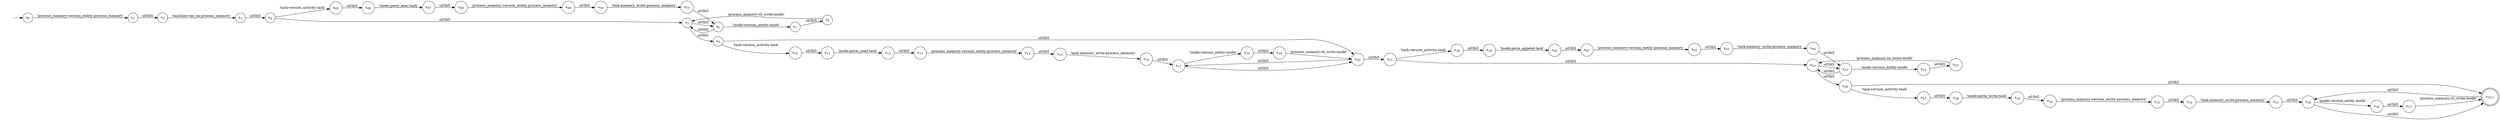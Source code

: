 digraph NFA {
    rankdir = LR;
    I [style = invis];
    I -> S0;
    S0 [label = <s<sub>0</sub>>, shape = circle];
    S1 [label = <s<sub>1</sub>>, shape = circle];
    S2 [label = <s<sub>2</sub>>, shape = circle];
    S3 [label = <s<sub>3</sub>>, shape = circle];
    S4 [label = <s<sub>4</sub>>, shape = circle];
    S5 [label = <s<sub>5</sub>>, shape = circle];
    S6 [label = <s<sub>6</sub>>, shape = circle];
    S6 -> S5 [label = "\u03b5"];
    S7 [label = <s<sub>7</sub>>, shape = circle];
    S8 [label = <s<sub>8</sub>>, shape = circle];
    S8 -> S5 [label = "'process_memory-sh_write-inode'"];
    S7 -> S8 [label = "\u03b5"];
    S6 -> S7 [label = "'inode-version_entity-inode'"];
    S5 -> S6 [label = "\u03b5"];
    S9 [label = <s<sub>9</sub>>, shape = circle];
    S10 [label = <s<sub>10</sub>>, shape = circle];
    S11 [label = <s<sub>11</sub>>, shape = circle];
    S12 [label = <s<sub>12</sub>>, shape = circle];
    S13 [label = <s<sub>13</sub>>, shape = circle];
    S14 [label = <s<sub>14</sub>>, shape = circle];
    S15 [label = <s<sub>15</sub>>, shape = circle];
    S16 [label = <s<sub>16</sub>>, shape = circle];
    S17 [label = <s<sub>17</sub>>, shape = circle];
    S18 [label = <s<sub>18</sub>>, shape = circle];
    S19 [label = <s<sub>19</sub>>, shape = circle];
    S20 [label = <s<sub>20</sub>>, shape = circle];
    S21 [label = <s<sub>21</sub>>, shape = circle];
    S22 [label = <s<sub>22</sub>>, shape = circle];
    S23 [label = <s<sub>23</sub>>, shape = circle];
    S23 -> S22 [label = "\u03b5"];
    S24 [label = <s<sub>24</sub>>, shape = circle];
    S25 [label = <s<sub>25</sub>>, shape = circle];
    S25 -> S22 [label = "'process_memory-sh_write-inode'"];
    S24 -> S25 [label = "\u03b5"];
    S23 -> S24 [label = "'inode-version_entity-inode'"];
    S22 -> S23 [label = "\u03b5"];
    S26 [label = <s<sub>26</sub>>, shape = circle];
    S27 [label = <s<sub>27</sub>>, shape = circle];
    S28 [label = <s<sub>28</sub>>, shape = circle];
    S29 [label = <s<sub>29</sub>>, shape = circle];
    S30 [label = <s<sub>30</sub>>, shape = circle];
    S31 [label = <s<sub>31</sub>>, shape = circle];
    S32 [label = <s<sub>32</sub>>, shape = circle];
    S33 [label = <s<sub>33</sub>>, shape = circle];
    S34 [label = <s<sub>34</sub>>, shape = circle];
    S35 [label = <s<sub>35,1</sub>>, shape = circle, peripheries = 2];
    S35 -> S34 [label = "\u03b5"];
    S34 -> S35 [label = "\u03b5"];
    S36 [label = <s<sub>36</sub>>, shape = circle];
    S37 [label = <s<sub>37</sub>>, shape = circle];
    S37 -> S35 [label = "'process_memory-sh_write-inode'"];
    S36 -> S37 [label = "\u03b5"];
    S34 -> S36 [label = "'inode-version_entity-inode'"];
    S33 -> S34 [label = "\u03b5"];
    S32 -> S33 [label = "'task-memory_write-process_memory'"];
    S31 -> S32 [label = "\u03b5"];
    S30 -> S31 [label = "'process_memory-version_entity-process_memory'"];
    S29 -> S30 [label = "\u03b5"];
    S28 -> S29 [label = "'inode-perm_write-task'"];
    S27 -> S28 [label = "\u03b5"];
    S26 -> S27 [label = "'task-version_activity-task'"];
    S26 -> S35 [label = "\u03b5"];
    S22 -> S26 [label = "\u03b5"];
    S21 -> S22 [label = "\u03b5"];
    S38 [label = <s<sub>38</sub>>, shape = circle];
    S39 [label = <s<sub>39</sub>>, shape = circle];
    S40 [label = <s<sub>40</sub>>, shape = circle];
    S41 [label = <s<sub>41</sub>>, shape = circle];
    S42 [label = <s<sub>42</sub>>, shape = circle];
    S43 [label = <s<sub>43</sub>>, shape = circle];
    S44 [label = <s<sub>44</sub>>, shape = circle];
    S44 -> S23 [label = "\u03b5"];
    S43 -> S44 [label = "'task-memory_write-process_memory'"];
    S42 -> S43 [label = "\u03b5"];
    S41 -> S42 [label = "'process_memory-version_entity-process_memory'"];
    S40 -> S41 [label = "\u03b5"];
    S39 -> S40 [label = "'inode-perm_append-task'"];
    S38 -> S39 [label = "\u03b5"];
    S21 -> S38 [label = "'task-version_activity-task'"];
    S20 -> S21 [label = "\u03b5"];
    S20 -> S17 [label = "\u03b5"];
    S19 -> S20 [label = "'process_memory-sh_write-inode'"];
    S18 -> S19 [label = "\u03b5"];
    S17 -> S18 [label = "'inode-version_entity-inode'"];
    S17 -> S20 [label = "\u03b5"];
    S16 -> S17 [label = "\u03b5"];
    S15 -> S16 [label = "'task-memory_write-process_memory'"];
    S14 -> S15 [label = "\u03b5"];
    S13 -> S14 [label = "'process_memory-version_entity-process_memory'"];
    S12 -> S13 [label = "\u03b5"];
    S11 -> S12 [label = "'inode-perm_read-task'"];
    S10 -> S11 [label = "\u03b5"];
    S9 -> S10 [label = "'task-version_activity-task'"];
    S9 -> S20 [label = "\u03b5"];
    S5 -> S9 [label = "\u03b5"];
    S4 -> S5 [label = "\u03b5"];
    S45 [label = <s<sub>45</sub>>, shape = circle];
    S46 [label = <s<sub>46</sub>>, shape = circle];
    S47 [label = <s<sub>47</sub>>, shape = circle];
    S48 [label = <s<sub>48</sub>>, shape = circle];
    S49 [label = <s<sub>49</sub>>, shape = circle];
    S50 [label = <s<sub>50</sub>>, shape = circle];
    S51 [label = <s<sub>51</sub>>, shape = circle];
    S51 -> S6 [label = "\u03b5"];
    S50 -> S51 [label = "'task-memory_write-process_memory'"];
    S49 -> S50 [label = "\u03b5"];
    S48 -> S49 [label = "'process_memory-version_entity-process_memory'"];
    S47 -> S48 [label = "\u03b5"];
    S46 -> S47 [label = "'inode-perm_exec-task'"];
    S45 -> S46 [label = "\u03b5"];
    S4 -> S45 [label = "'task-version_activity-task'"];
    S3 -> S4 [label = "\u03b5"];
    S2 -> S3 [label = "'machine-ran_on-process_memory'"];
    S1 -> S2 [label = "\u03b5"];
    S0 -> S1 [label = "'process_memory-version_entity-process_memory'"];
}
